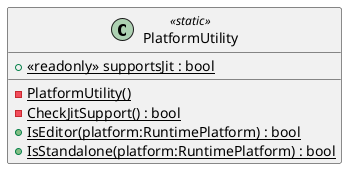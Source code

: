 @startuml
class PlatformUtility <<static>> {
    + {static} <<readonly>> supportsJit : bool
    {static} - PlatformUtility()
    - {static} CheckJitSupport() : bool
    + {static} IsEditor(platform:RuntimePlatform) : bool
    + {static} IsStandalone(platform:RuntimePlatform) : bool
}
@enduml
